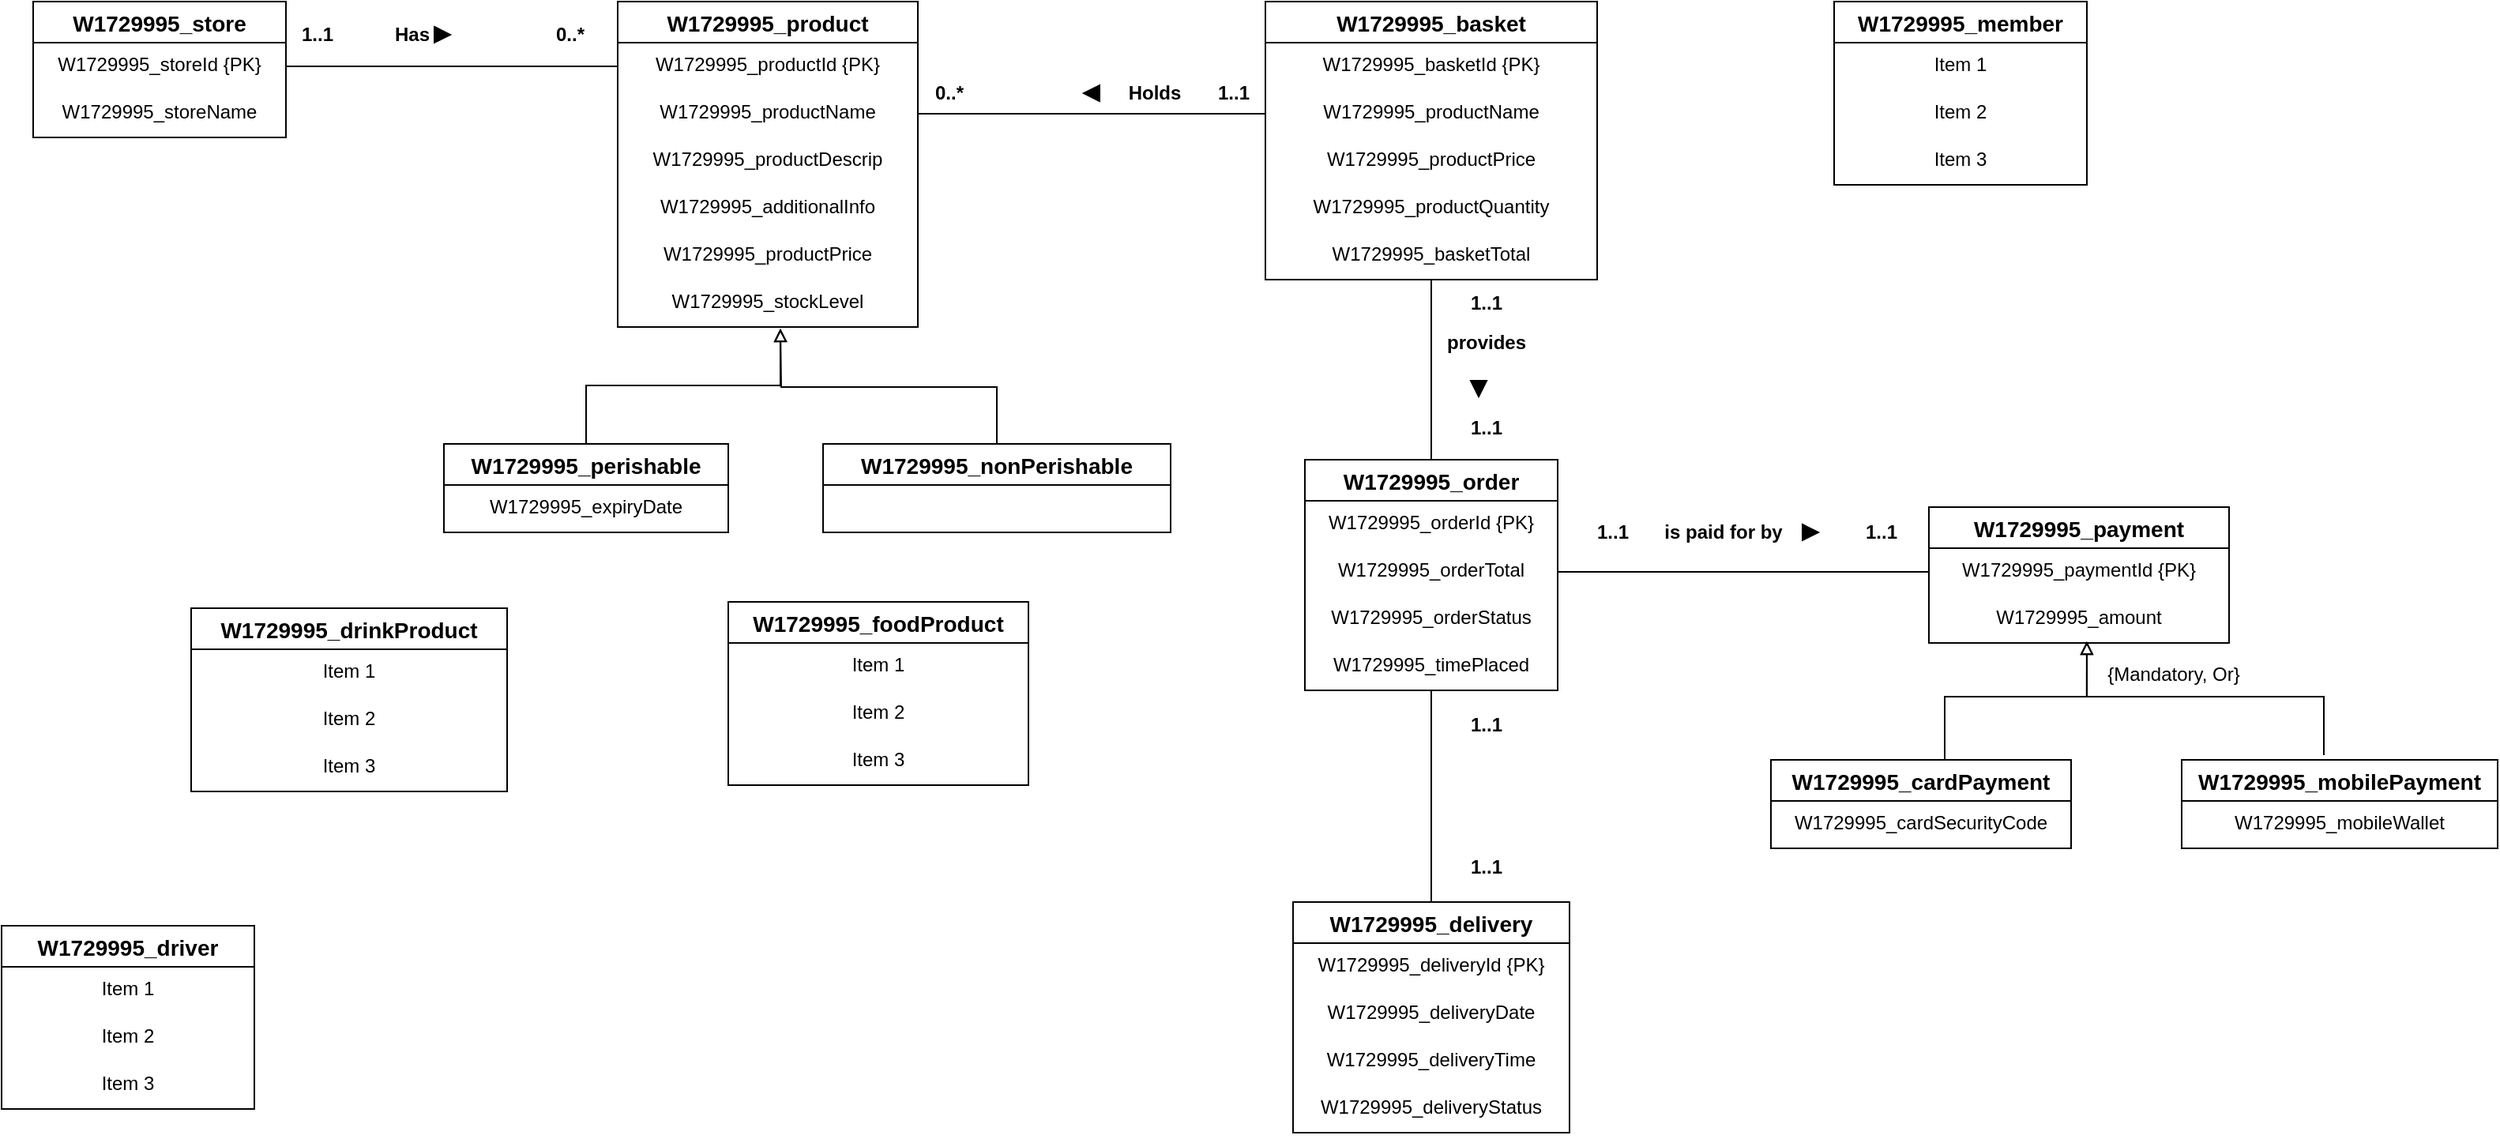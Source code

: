 <mxfile version="13.10.0" type="github">
  <diagram id="m76m9QoJ4NxbDagFgyK1" name="Page-2">
    <mxGraphModel dx="723" dy="403" grid="1" gridSize="10" guides="1" tooltips="1" connect="1" arrows="1" fold="1" page="1" pageScale="1" pageWidth="850" pageHeight="1100" math="0" shadow="0">
      <root>
        <mxCell id="Pl49buUNzvRzNFKVz_-r-0" />
        <mxCell id="Pl49buUNzvRzNFKVz_-r-1" parent="Pl49buUNzvRzNFKVz_-r-0" />
        <mxCell id="Pl49buUNzvRzNFKVz_-r-2" value="W1729995_store" style="swimlane;fontStyle=1;childLayout=stackLayout;horizontal=1;startSize=26;horizontalStack=0;resizeParent=1;resizeParentMax=0;resizeLast=0;collapsible=1;marginBottom=0;align=center;fontSize=14;" vertex="1" parent="Pl49buUNzvRzNFKVz_-r-1">
          <mxGeometry x="20" y="70" width="160" height="86" as="geometry" />
        </mxCell>
        <mxCell id="Pl49buUNzvRzNFKVz_-r-3" value="W1729995_storeId {PK}" style="text;strokeColor=none;fillColor=none;spacingLeft=4;spacingRight=4;overflow=hidden;rotatable=0;points=[[0,0.5],[1,0.5]];portConstraint=eastwest;fontSize=12;align=center;" vertex="1" parent="Pl49buUNzvRzNFKVz_-r-2">
          <mxGeometry y="26" width="160" height="30" as="geometry" />
        </mxCell>
        <mxCell id="Pl49buUNzvRzNFKVz_-r-4" value="W1729995_storeName" style="text;strokeColor=none;fillColor=none;spacingLeft=4;spacingRight=4;overflow=hidden;rotatable=0;points=[[0,0.5],[1,0.5]];portConstraint=eastwest;fontSize=12;align=center;" vertex="1" parent="Pl49buUNzvRzNFKVz_-r-2">
          <mxGeometry y="56" width="160" height="30" as="geometry" />
        </mxCell>
        <mxCell id="Pl49buUNzvRzNFKVz_-r-6" value="W1729995_member" style="swimlane;fontStyle=1;childLayout=stackLayout;horizontal=1;startSize=26;horizontalStack=0;resizeParent=1;resizeParentMax=0;resizeLast=0;collapsible=1;marginBottom=0;align=center;fontSize=14;" vertex="1" parent="Pl49buUNzvRzNFKVz_-r-1">
          <mxGeometry x="1160" y="70" width="160" height="116" as="geometry" />
        </mxCell>
        <mxCell id="Pl49buUNzvRzNFKVz_-r-7" value="Item 1" style="text;strokeColor=none;fillColor=none;spacingLeft=4;spacingRight=4;overflow=hidden;rotatable=0;points=[[0,0.5],[1,0.5]];portConstraint=eastwest;fontSize=12;align=center;" vertex="1" parent="Pl49buUNzvRzNFKVz_-r-6">
          <mxGeometry y="26" width="160" height="30" as="geometry" />
        </mxCell>
        <mxCell id="Pl49buUNzvRzNFKVz_-r-8" value="Item 2" style="text;strokeColor=none;fillColor=none;spacingLeft=4;spacingRight=4;overflow=hidden;rotatable=0;points=[[0,0.5],[1,0.5]];portConstraint=eastwest;fontSize=12;align=center;" vertex="1" parent="Pl49buUNzvRzNFKVz_-r-6">
          <mxGeometry y="56" width="160" height="30" as="geometry" />
        </mxCell>
        <mxCell id="Pl49buUNzvRzNFKVz_-r-9" value="Item 3" style="text;strokeColor=none;fillColor=none;spacingLeft=4;spacingRight=4;overflow=hidden;rotatable=0;points=[[0,0.5],[1,0.5]];portConstraint=eastwest;fontSize=12;align=center;" vertex="1" parent="Pl49buUNzvRzNFKVz_-r-6">
          <mxGeometry y="86" width="160" height="30" as="geometry" />
        </mxCell>
        <mxCell id="Pl49buUNzvRzNFKVz_-r-10" value="W1729995_product" style="swimlane;fontStyle=1;childLayout=stackLayout;horizontal=1;startSize=26;horizontalStack=0;resizeParent=1;resizeParentMax=0;resizeLast=0;collapsible=1;marginBottom=0;align=center;fontSize=14;" vertex="1" parent="Pl49buUNzvRzNFKVz_-r-1">
          <mxGeometry x="390" y="70" width="190" height="206" as="geometry" />
        </mxCell>
        <mxCell id="Pl49buUNzvRzNFKVz_-r-11" value="W1729995_productId {PK}" style="text;strokeColor=none;fillColor=none;spacingLeft=4;spacingRight=4;overflow=hidden;rotatable=0;points=[[0,0.5],[1,0.5]];portConstraint=eastwest;fontSize=12;align=center;" vertex="1" parent="Pl49buUNzvRzNFKVz_-r-10">
          <mxGeometry y="26" width="190" height="30" as="geometry" />
        </mxCell>
        <mxCell id="Pl49buUNzvRzNFKVz_-r-12" value="W1729995_productName" style="text;strokeColor=none;fillColor=none;spacingLeft=4;spacingRight=4;overflow=hidden;rotatable=0;points=[[0,0.5],[1,0.5]];portConstraint=eastwest;fontSize=12;align=center;" vertex="1" parent="Pl49buUNzvRzNFKVz_-r-10">
          <mxGeometry y="56" width="190" height="30" as="geometry" />
        </mxCell>
        <mxCell id="Pl49buUNzvRzNFKVz_-r-13" value="W1729995_productDescrip" style="text;strokeColor=none;fillColor=none;spacingLeft=4;spacingRight=4;overflow=hidden;rotatable=0;points=[[0,0.5],[1,0.5]];portConstraint=eastwest;fontSize=12;align=center;" vertex="1" parent="Pl49buUNzvRzNFKVz_-r-10">
          <mxGeometry y="86" width="190" height="30" as="geometry" />
        </mxCell>
        <mxCell id="GBrOP5z6cLJXMxU7LczB-0" value="W1729995_additionalInfo" style="text;strokeColor=none;fillColor=none;spacingLeft=4;spacingRight=4;overflow=hidden;rotatable=0;points=[[0,0.5],[1,0.5]];portConstraint=eastwest;fontSize=12;align=center;" vertex="1" parent="Pl49buUNzvRzNFKVz_-r-10">
          <mxGeometry y="116" width="190" height="30" as="geometry" />
        </mxCell>
        <mxCell id="GBrOP5z6cLJXMxU7LczB-1" value="W1729995_productPrice" style="text;strokeColor=none;fillColor=none;spacingLeft=4;spacingRight=4;overflow=hidden;rotatable=0;points=[[0,0.5],[1,0.5]];portConstraint=eastwest;fontSize=12;align=center;" vertex="1" parent="Pl49buUNzvRzNFKVz_-r-10">
          <mxGeometry y="146" width="190" height="30" as="geometry" />
        </mxCell>
        <mxCell id="GBrOP5z6cLJXMxU7LczB-2" value="W1729995_stockLevel" style="text;strokeColor=none;fillColor=none;spacingLeft=4;spacingRight=4;overflow=hidden;rotatable=0;points=[[0,0.5],[1,0.5]];portConstraint=eastwest;fontSize=12;align=center;" vertex="1" parent="Pl49buUNzvRzNFKVz_-r-10">
          <mxGeometry y="176" width="190" height="30" as="geometry" />
        </mxCell>
        <mxCell id="GBrOP5z6cLJXMxU7LczB-29" style="edgeStyle=orthogonalEdgeStyle;rounded=0;orthogonalLoop=1;jettySize=auto;html=1;entryX=0.5;entryY=1;entryDx=0;entryDy=0;entryPerimeter=0;endArrow=none;endFill=0;" edge="1" parent="Pl49buUNzvRzNFKVz_-r-1" source="Pl49buUNzvRzNFKVz_-r-14" target="GBrOP5z6cLJXMxU7LczB-26">
          <mxGeometry relative="1" as="geometry" />
        </mxCell>
        <mxCell id="GBrOP5z6cLJXMxU7LczB-45" style="edgeStyle=orthogonalEdgeStyle;rounded=0;orthogonalLoop=1;jettySize=auto;html=1;entryX=0.5;entryY=0;entryDx=0;entryDy=0;endArrow=none;endFill=0;" edge="1" parent="Pl49buUNzvRzNFKVz_-r-1" source="Pl49buUNzvRzNFKVz_-r-14" target="GBrOP5z6cLJXMxU7LczB-39">
          <mxGeometry relative="1" as="geometry" />
        </mxCell>
        <mxCell id="Pl49buUNzvRzNFKVz_-r-14" value="W1729995_order" style="swimlane;fontStyle=1;childLayout=stackLayout;horizontal=1;startSize=26;horizontalStack=0;resizeParent=1;resizeParentMax=0;resizeLast=0;collapsible=1;marginBottom=0;align=center;fontSize=14;" vertex="1" parent="Pl49buUNzvRzNFKVz_-r-1">
          <mxGeometry x="825" y="360" width="160" height="146" as="geometry" />
        </mxCell>
        <mxCell id="Pl49buUNzvRzNFKVz_-r-15" value="W1729995_orderId {PK}" style="text;strokeColor=none;fillColor=none;spacingLeft=4;spacingRight=4;overflow=hidden;rotatable=0;points=[[0,0.5],[1,0.5]];portConstraint=eastwest;fontSize=12;align=center;" vertex="1" parent="Pl49buUNzvRzNFKVz_-r-14">
          <mxGeometry y="26" width="160" height="30" as="geometry" />
        </mxCell>
        <mxCell id="Pl49buUNzvRzNFKVz_-r-16" value="W1729995_orderTotal" style="text;strokeColor=none;fillColor=none;spacingLeft=4;spacingRight=4;overflow=hidden;rotatable=0;points=[[0,0.5],[1,0.5]];portConstraint=eastwest;fontSize=12;align=center;" vertex="1" parent="Pl49buUNzvRzNFKVz_-r-14">
          <mxGeometry y="56" width="160" height="30" as="geometry" />
        </mxCell>
        <mxCell id="Pl49buUNzvRzNFKVz_-r-17" value="W1729995_orderStatus" style="text;strokeColor=none;fillColor=none;spacingLeft=4;spacingRight=4;overflow=hidden;rotatable=0;points=[[0,0.5],[1,0.5]];portConstraint=eastwest;fontSize=12;align=center;" vertex="1" parent="Pl49buUNzvRzNFKVz_-r-14">
          <mxGeometry y="86" width="160" height="30" as="geometry" />
        </mxCell>
        <mxCell id="GBrOP5z6cLJXMxU7LczB-27" value="W1729995_timePlaced" style="text;strokeColor=none;fillColor=none;spacingLeft=4;spacingRight=4;overflow=hidden;rotatable=0;points=[[0,0.5],[1,0.5]];portConstraint=eastwest;fontSize=12;align=center;" vertex="1" parent="Pl49buUNzvRzNFKVz_-r-14">
          <mxGeometry y="116" width="160" height="30" as="geometry" />
        </mxCell>
        <mxCell id="Pl49buUNzvRzNFKVz_-r-22" value="W1729995_payment" style="swimlane;fontStyle=1;childLayout=stackLayout;horizontal=1;startSize=26;horizontalStack=0;resizeParent=1;resizeParentMax=0;resizeLast=0;collapsible=1;marginBottom=0;align=center;fontSize=14;" vertex="1" parent="Pl49buUNzvRzNFKVz_-r-1">
          <mxGeometry x="1220" y="390" width="190" height="86" as="geometry" />
        </mxCell>
        <mxCell id="Pl49buUNzvRzNFKVz_-r-23" value="W1729995_paymentId {PK}" style="text;strokeColor=none;fillColor=none;spacingLeft=4;spacingRight=4;overflow=hidden;rotatable=0;points=[[0,0.5],[1,0.5]];portConstraint=eastwest;fontSize=12;align=center;" vertex="1" parent="Pl49buUNzvRzNFKVz_-r-22">
          <mxGeometry y="26" width="190" height="30" as="geometry" />
        </mxCell>
        <mxCell id="GBrOP5z6cLJXMxU7LczB-66" value="W1729995_amount" style="text;strokeColor=none;fillColor=none;spacingLeft=4;spacingRight=4;overflow=hidden;rotatable=0;points=[[0,0.5],[1,0.5]];portConstraint=eastwest;fontSize=12;align=center;" vertex="1" parent="Pl49buUNzvRzNFKVz_-r-22">
          <mxGeometry y="56" width="190" height="30" as="geometry" />
        </mxCell>
        <mxCell id="Pl49buUNzvRzNFKVz_-r-26" value="W1729995_driver" style="swimlane;fontStyle=1;childLayout=stackLayout;horizontal=1;startSize=26;horizontalStack=0;resizeParent=1;resizeParentMax=0;resizeLast=0;collapsible=1;marginBottom=0;align=center;fontSize=14;" vertex="1" parent="Pl49buUNzvRzNFKVz_-r-1">
          <mxGeometry y="655" width="160" height="116" as="geometry" />
        </mxCell>
        <mxCell id="Pl49buUNzvRzNFKVz_-r-27" value="Item 1" style="text;strokeColor=none;fillColor=none;spacingLeft=4;spacingRight=4;overflow=hidden;rotatable=0;points=[[0,0.5],[1,0.5]];portConstraint=eastwest;fontSize=12;align=center;" vertex="1" parent="Pl49buUNzvRzNFKVz_-r-26">
          <mxGeometry y="26" width="160" height="30" as="geometry" />
        </mxCell>
        <mxCell id="Pl49buUNzvRzNFKVz_-r-28" value="Item 2" style="text;strokeColor=none;fillColor=none;spacingLeft=4;spacingRight=4;overflow=hidden;rotatable=0;points=[[0,0.5],[1,0.5]];portConstraint=eastwest;fontSize=12;align=center;" vertex="1" parent="Pl49buUNzvRzNFKVz_-r-26">
          <mxGeometry y="56" width="160" height="30" as="geometry" />
        </mxCell>
        <mxCell id="Pl49buUNzvRzNFKVz_-r-29" value="Item 3" style="text;strokeColor=none;fillColor=none;spacingLeft=4;spacingRight=4;overflow=hidden;rotatable=0;points=[[0,0.5],[1,0.5]];portConstraint=eastwest;fontSize=12;align=center;" vertex="1" parent="Pl49buUNzvRzNFKVz_-r-26">
          <mxGeometry y="86" width="160" height="30" as="geometry" />
        </mxCell>
        <mxCell id="GBrOP5z6cLJXMxU7LczB-7" value="&lt;b&gt;1..1&lt;/b&gt;" style="text;html=1;strokeColor=none;fillColor=none;align=center;verticalAlign=middle;whiteSpace=wrap;rounded=0;" vertex="1" parent="Pl49buUNzvRzNFKVz_-r-1">
          <mxGeometry x="180" y="81" width="40" height="20" as="geometry" />
        </mxCell>
        <mxCell id="GBrOP5z6cLJXMxU7LczB-8" value="&lt;span&gt;&lt;b&gt;0..*&lt;/b&gt;&lt;/span&gt;" style="text;html=1;strokeColor=none;fillColor=none;align=center;verticalAlign=middle;whiteSpace=wrap;rounded=0;fontStyle=0" vertex="1" parent="Pl49buUNzvRzNFKVz_-r-1">
          <mxGeometry x="340" y="81" width="40" height="20" as="geometry" />
        </mxCell>
        <mxCell id="GBrOP5z6cLJXMxU7LczB-9" style="edgeStyle=orthogonalEdgeStyle;rounded=0;orthogonalLoop=1;jettySize=auto;html=1;entryX=0;entryY=0.5;entryDx=0;entryDy=0;endArrow=none;endFill=0;" edge="1" parent="Pl49buUNzvRzNFKVz_-r-1" source="Pl49buUNzvRzNFKVz_-r-3" target="Pl49buUNzvRzNFKVz_-r-11">
          <mxGeometry relative="1" as="geometry" />
        </mxCell>
        <mxCell id="GBrOP5z6cLJXMxU7LczB-10" value="&lt;b&gt;Has&lt;/b&gt;" style="text;html=1;strokeColor=none;fillColor=none;align=center;verticalAlign=middle;whiteSpace=wrap;rounded=0;" vertex="1" parent="Pl49buUNzvRzNFKVz_-r-1">
          <mxGeometry x="240" y="75.5" width="40" height="31" as="geometry" />
        </mxCell>
        <mxCell id="GBrOP5z6cLJXMxU7LczB-12" value="" style="triangle;whiteSpace=wrap;html=1;direction=south;fillColor=#000000;rotation=-90;" vertex="1" parent="Pl49buUNzvRzNFKVz_-r-1">
          <mxGeometry x="274" y="86" width="10" height="10" as="geometry" />
        </mxCell>
        <mxCell id="GBrOP5z6cLJXMxU7LczB-17" value="W1729995_basket" style="swimlane;fontStyle=1;childLayout=stackLayout;horizontal=1;startSize=26;horizontalStack=0;resizeParent=1;resizeParentMax=0;resizeLast=0;collapsible=1;marginBottom=0;align=center;fontSize=14;" vertex="1" parent="Pl49buUNzvRzNFKVz_-r-1">
          <mxGeometry x="800" y="70" width="210" height="176" as="geometry" />
        </mxCell>
        <mxCell id="GBrOP5z6cLJXMxU7LczB-18" value="W1729995_basketId {PK}" style="text;strokeColor=none;fillColor=none;spacingLeft=4;spacingRight=4;overflow=hidden;rotatable=0;points=[[0,0.5],[1,0.5]];portConstraint=eastwest;fontSize=12;align=center;fontStyle=0" vertex="1" parent="GBrOP5z6cLJXMxU7LczB-17">
          <mxGeometry y="26" width="210" height="30" as="geometry" />
        </mxCell>
        <mxCell id="GBrOP5z6cLJXMxU7LczB-19" value="W1729995_productName" style="text;strokeColor=none;fillColor=none;spacingLeft=4;spacingRight=4;overflow=hidden;rotatable=0;points=[[0,0.5],[1,0.5]];portConstraint=eastwest;fontSize=12;align=center;fontStyle=0" vertex="1" parent="GBrOP5z6cLJXMxU7LczB-17">
          <mxGeometry y="56" width="210" height="30" as="geometry" />
        </mxCell>
        <mxCell id="GBrOP5z6cLJXMxU7LczB-28" value="W1729995_productPrice" style="text;strokeColor=none;fillColor=none;spacingLeft=4;spacingRight=4;overflow=hidden;rotatable=0;points=[[0,0.5],[1,0.5]];portConstraint=eastwest;fontSize=12;align=center;" vertex="1" parent="GBrOP5z6cLJXMxU7LczB-17">
          <mxGeometry y="86" width="210" height="30" as="geometry" />
        </mxCell>
        <mxCell id="GBrOP5z6cLJXMxU7LczB-20" value="W1729995_productQuantity" style="text;strokeColor=none;fillColor=none;spacingLeft=4;spacingRight=4;overflow=hidden;rotatable=0;points=[[0,0.5],[1,0.5]];portConstraint=eastwest;fontSize=12;align=center;" vertex="1" parent="GBrOP5z6cLJXMxU7LczB-17">
          <mxGeometry y="116" width="210" height="30" as="geometry" />
        </mxCell>
        <mxCell id="GBrOP5z6cLJXMxU7LczB-26" value="W1729995_basketTotal" style="text;strokeColor=none;fillColor=none;spacingLeft=4;spacingRight=4;overflow=hidden;rotatable=0;points=[[0,0.5],[1,0.5]];portConstraint=eastwest;fontSize=12;align=center;" vertex="1" parent="GBrOP5z6cLJXMxU7LczB-17">
          <mxGeometry y="146" width="210" height="30" as="geometry" />
        </mxCell>
        <mxCell id="GBrOP5z6cLJXMxU7LczB-21" style="edgeStyle=orthogonalEdgeStyle;rounded=0;orthogonalLoop=1;jettySize=auto;html=1;entryX=1;entryY=0.5;entryDx=0;entryDy=0;endArrow=none;endFill=0;" edge="1" parent="Pl49buUNzvRzNFKVz_-r-1" source="GBrOP5z6cLJXMxU7LczB-19" target="Pl49buUNzvRzNFKVz_-r-12">
          <mxGeometry relative="1" as="geometry" />
        </mxCell>
        <mxCell id="GBrOP5z6cLJXMxU7LczB-22" value="&lt;b&gt;1..1&lt;/b&gt;" style="text;html=1;strokeColor=none;fillColor=none;align=center;verticalAlign=middle;whiteSpace=wrap;rounded=0;" vertex="1" parent="Pl49buUNzvRzNFKVz_-r-1">
          <mxGeometry x="760" y="118" width="40" height="20" as="geometry" />
        </mxCell>
        <mxCell id="GBrOP5z6cLJXMxU7LczB-23" value="&lt;b&gt;0..*&lt;/b&gt;" style="text;html=1;strokeColor=none;fillColor=none;align=center;verticalAlign=middle;whiteSpace=wrap;rounded=0;" vertex="1" parent="Pl49buUNzvRzNFKVz_-r-1">
          <mxGeometry x="580" y="118" width="40" height="20" as="geometry" />
        </mxCell>
        <mxCell id="GBrOP5z6cLJXMxU7LczB-24" value="&lt;b&gt;Holds&lt;/b&gt;" style="text;html=1;strokeColor=none;fillColor=none;align=center;verticalAlign=middle;whiteSpace=wrap;rounded=0;" vertex="1" parent="Pl49buUNzvRzNFKVz_-r-1">
          <mxGeometry x="710" y="118" width="40" height="20" as="geometry" />
        </mxCell>
        <mxCell id="GBrOP5z6cLJXMxU7LczB-25" value="" style="triangle;whiteSpace=wrap;html=1;direction=south;fillColor=#000000;rotation=90;" vertex="1" parent="Pl49buUNzvRzNFKVz_-r-1">
          <mxGeometry x="685" y="123" width="10" height="10" as="geometry" />
        </mxCell>
        <mxCell id="GBrOP5z6cLJXMxU7LczB-30" value="&lt;b&gt;1..1&lt;/b&gt;" style="text;html=1;strokeColor=none;fillColor=none;align=center;verticalAlign=middle;whiteSpace=wrap;rounded=0;" vertex="1" parent="Pl49buUNzvRzNFKVz_-r-1">
          <mxGeometry x="920" y="330" width="40" height="20" as="geometry" />
        </mxCell>
        <mxCell id="GBrOP5z6cLJXMxU7LczB-31" value="&lt;b&gt;1..1&lt;/b&gt;" style="text;html=1;strokeColor=none;fillColor=none;align=center;verticalAlign=middle;whiteSpace=wrap;rounded=0;" vertex="1" parent="Pl49buUNzvRzNFKVz_-r-1">
          <mxGeometry x="920" y="251" width="40" height="20" as="geometry" />
        </mxCell>
        <mxCell id="GBrOP5z6cLJXMxU7LczB-33" value="" style="triangle;whiteSpace=wrap;html=1;direction=south;fillColor=#000000;rotation=0;" vertex="1" parent="Pl49buUNzvRzNFKVz_-r-1">
          <mxGeometry x="930" y="310" width="10" height="10" as="geometry" />
        </mxCell>
        <mxCell id="GBrOP5z6cLJXMxU7LczB-38" value="&lt;b&gt;provides&lt;/b&gt;" style="text;html=1;strokeColor=none;fillColor=none;align=center;verticalAlign=middle;whiteSpace=wrap;rounded=0;" vertex="1" parent="Pl49buUNzvRzNFKVz_-r-1">
          <mxGeometry x="920" y="276" width="40" height="20" as="geometry" />
        </mxCell>
        <mxCell id="GBrOP5z6cLJXMxU7LczB-39" value="W1729995_delivery" style="swimlane;fontStyle=1;childLayout=stackLayout;horizontal=1;startSize=26;horizontalStack=0;resizeParent=1;resizeParentMax=0;resizeLast=0;collapsible=1;marginBottom=0;align=center;fontSize=14;" vertex="1" parent="Pl49buUNzvRzNFKVz_-r-1">
          <mxGeometry x="817.5" y="640" width="175" height="146" as="geometry" />
        </mxCell>
        <mxCell id="GBrOP5z6cLJXMxU7LczB-40" value="W1729995_deliveryId {PK}" style="text;strokeColor=none;fillColor=none;spacingLeft=4;spacingRight=4;overflow=hidden;rotatable=0;points=[[0,0.5],[1,0.5]];portConstraint=eastwest;fontSize=12;align=center;" vertex="1" parent="GBrOP5z6cLJXMxU7LczB-39">
          <mxGeometry y="26" width="175" height="30" as="geometry" />
        </mxCell>
        <mxCell id="GBrOP5z6cLJXMxU7LczB-41" value="W1729995_deliveryDate" style="text;strokeColor=none;fillColor=none;spacingLeft=4;spacingRight=4;overflow=hidden;rotatable=0;points=[[0,0.5],[1,0.5]];portConstraint=eastwest;fontSize=12;align=center;" vertex="1" parent="GBrOP5z6cLJXMxU7LczB-39">
          <mxGeometry y="56" width="175" height="30" as="geometry" />
        </mxCell>
        <mxCell id="GBrOP5z6cLJXMxU7LczB-42" value="W1729995_deliveryTime" style="text;strokeColor=none;fillColor=none;spacingLeft=4;spacingRight=4;overflow=hidden;rotatable=0;points=[[0,0.5],[1,0.5]];portConstraint=eastwest;fontSize=12;align=center;" vertex="1" parent="GBrOP5z6cLJXMxU7LczB-39">
          <mxGeometry y="86" width="175" height="30" as="geometry" />
        </mxCell>
        <mxCell id="GBrOP5z6cLJXMxU7LczB-43" value="W1729995_deliveryStatus" style="text;strokeColor=none;fillColor=none;spacingLeft=4;spacingRight=4;overflow=hidden;rotatable=0;points=[[0,0.5],[1,0.5]];portConstraint=eastwest;fontSize=12;align=center;" vertex="1" parent="GBrOP5z6cLJXMxU7LczB-39">
          <mxGeometry y="116" width="175" height="30" as="geometry" />
        </mxCell>
        <mxCell id="GBrOP5z6cLJXMxU7LczB-46" value="&lt;b&gt;1..1&lt;/b&gt;" style="text;html=1;strokeColor=none;fillColor=none;align=center;verticalAlign=middle;whiteSpace=wrap;rounded=0;" vertex="1" parent="Pl49buUNzvRzNFKVz_-r-1">
          <mxGeometry x="920" y="518" width="40" height="20" as="geometry" />
        </mxCell>
        <mxCell id="GBrOP5z6cLJXMxU7LczB-47" value="&lt;b&gt;1..1&lt;/b&gt;" style="text;html=1;strokeColor=none;fillColor=none;align=center;verticalAlign=middle;whiteSpace=wrap;rounded=0;" vertex="1" parent="Pl49buUNzvRzNFKVz_-r-1">
          <mxGeometry x="920" y="608" width="40" height="20" as="geometry" />
        </mxCell>
        <mxCell id="GBrOP5z6cLJXMxU7LczB-49" value="&lt;b&gt;1..1&lt;/b&gt;" style="text;html=1;strokeColor=none;fillColor=none;align=center;verticalAlign=middle;whiteSpace=wrap;rounded=0;" vertex="1" parent="Pl49buUNzvRzNFKVz_-r-1">
          <mxGeometry x="1000" y="396" width="40" height="20" as="geometry" />
        </mxCell>
        <mxCell id="GBrOP5z6cLJXMxU7LczB-50" value="&lt;b&gt;1..1&lt;/b&gt;" style="text;html=1;strokeColor=none;fillColor=none;align=center;verticalAlign=middle;whiteSpace=wrap;rounded=0;" vertex="1" parent="Pl49buUNzvRzNFKVz_-r-1">
          <mxGeometry x="1170" y="396" width="40" height="20" as="geometry" />
        </mxCell>
        <mxCell id="GBrOP5z6cLJXMxU7LczB-51" value="is paid for by" style="text;html=1;strokeColor=none;fillColor=none;align=center;verticalAlign=middle;whiteSpace=wrap;rounded=0;fontStyle=1" vertex="1" parent="Pl49buUNzvRzNFKVz_-r-1">
          <mxGeometry x="1050" y="396" width="80" height="20" as="geometry" />
        </mxCell>
        <mxCell id="GBrOP5z6cLJXMxU7LczB-53" value="" style="triangle;whiteSpace=wrap;html=1;direction=south;fillColor=#000000;rotation=-90;" vertex="1" parent="Pl49buUNzvRzNFKVz_-r-1">
          <mxGeometry x="1140" y="401" width="10" height="10" as="geometry" />
        </mxCell>
        <mxCell id="GBrOP5z6cLJXMxU7LczB-54" style="edgeStyle=orthogonalEdgeStyle;rounded=0;orthogonalLoop=1;jettySize=auto;html=1;entryX=0;entryY=0.5;entryDx=0;entryDy=0;endArrow=none;endFill=0;" edge="1" parent="Pl49buUNzvRzNFKVz_-r-1" source="Pl49buUNzvRzNFKVz_-r-16" target="Pl49buUNzvRzNFKVz_-r-23">
          <mxGeometry relative="1" as="geometry" />
        </mxCell>
        <mxCell id="GBrOP5z6cLJXMxU7LczB-55" value="W1729995_cardPayment" style="swimlane;fontStyle=1;childLayout=stackLayout;horizontal=1;startSize=26;horizontalStack=0;resizeParent=1;resizeParentMax=0;resizeLast=0;collapsible=1;marginBottom=0;align=center;fontSize=14;" vertex="1" parent="Pl49buUNzvRzNFKVz_-r-1">
          <mxGeometry x="1120" y="550" width="190" height="56" as="geometry" />
        </mxCell>
        <mxCell id="GBrOP5z6cLJXMxU7LczB-56" value="W1729995_cardSecurityCode" style="text;strokeColor=none;fillColor=none;spacingLeft=4;spacingRight=4;overflow=hidden;rotatable=0;points=[[0,0.5],[1,0.5]];portConstraint=eastwest;fontSize=12;align=center;" vertex="1" parent="GBrOP5z6cLJXMxU7LczB-55">
          <mxGeometry y="26" width="190" height="30" as="geometry" />
        </mxCell>
        <mxCell id="GBrOP5z6cLJXMxU7LczB-59" value="W1729995_mobilePayment" style="swimlane;fontStyle=1;childLayout=stackLayout;horizontal=1;startSize=26;horizontalStack=0;resizeParent=1;resizeParentMax=0;resizeLast=0;collapsible=1;marginBottom=0;align=center;fontSize=14;" vertex="1" parent="Pl49buUNzvRzNFKVz_-r-1">
          <mxGeometry x="1380" y="550" width="200" height="56" as="geometry" />
        </mxCell>
        <mxCell id="GBrOP5z6cLJXMxU7LczB-60" value="W1729995_mobileWallet" style="text;strokeColor=none;fillColor=none;spacingLeft=4;spacingRight=4;overflow=hidden;rotatable=0;points=[[0,0.5],[1,0.5]];portConstraint=eastwest;fontSize=12;align=center;" vertex="1" parent="GBrOP5z6cLJXMxU7LczB-59">
          <mxGeometry y="26" width="200" height="30" as="geometry" />
        </mxCell>
        <mxCell id="GBrOP5z6cLJXMxU7LczB-73" value="{Mandatory, Or}" style="text;html=1;strokeColor=none;fillColor=none;align=center;verticalAlign=middle;whiteSpace=wrap;rounded=0;" vertex="1" parent="Pl49buUNzvRzNFKVz_-r-1">
          <mxGeometry x="1330" y="486" width="90" height="20" as="geometry" />
        </mxCell>
        <mxCell id="GBrOP5z6cLJXMxU7LczB-80" value="W1729995_perishable" style="swimlane;fontStyle=1;childLayout=stackLayout;horizontal=1;startSize=26;horizontalStack=0;resizeParent=1;resizeParentMax=0;resizeLast=0;collapsible=1;marginBottom=0;align=center;fontSize=14;" vertex="1" parent="Pl49buUNzvRzNFKVz_-r-1">
          <mxGeometry x="280" y="350" width="180" height="56" as="geometry" />
        </mxCell>
        <mxCell id="GBrOP5z6cLJXMxU7LczB-81" value="W1729995_expiryDate" style="text;strokeColor=none;fillColor=none;spacingLeft=4;spacingRight=4;overflow=hidden;rotatable=0;points=[[0,0.5],[1,0.5]];portConstraint=eastwest;fontSize=12;fontStyle=0;align=center;" vertex="1" parent="GBrOP5z6cLJXMxU7LczB-80">
          <mxGeometry y="26" width="180" height="30" as="geometry" />
        </mxCell>
        <mxCell id="GBrOP5z6cLJXMxU7LczB-84" value="W1729995_nonPerishable" style="swimlane;fontStyle=1;childLayout=stackLayout;horizontal=1;startSize=26;horizontalStack=0;resizeParent=1;resizeParentMax=0;resizeLast=0;collapsible=1;marginBottom=0;align=center;fontSize=14;" vertex="1" parent="Pl49buUNzvRzNFKVz_-r-1">
          <mxGeometry x="520" y="350" width="220" height="56" as="geometry" />
        </mxCell>
        <mxCell id="GBrOP5z6cLJXMxU7LczB-90" value="" style="group" vertex="1" connectable="0" parent="Pl49buUNzvRzNFKVz_-r-1">
          <mxGeometry x="493" y="277" as="geometry" />
        </mxCell>
        <mxCell id="GBrOP5z6cLJXMxU7LczB-88" style="edgeStyle=orthogonalEdgeStyle;rounded=0;orthogonalLoop=1;jettySize=auto;html=1;entryX=0.542;entryY=1.033;entryDx=0;entryDy=0;entryPerimeter=0;endArrow=block;endFill=0;" edge="1" parent="GBrOP5z6cLJXMxU7LczB-90" source="GBrOP5z6cLJXMxU7LczB-80" target="GBrOP5z6cLJXMxU7LczB-2">
          <mxGeometry relative="1" as="geometry" />
        </mxCell>
        <mxCell id="GBrOP5z6cLJXMxU7LczB-89" style="edgeStyle=orthogonalEdgeStyle;rounded=0;orthogonalLoop=1;jettySize=auto;html=1;endArrow=block;endFill=0;exitX=0.5;exitY=0;exitDx=0;exitDy=0;" edge="1" parent="GBrOP5z6cLJXMxU7LczB-90" source="GBrOP5z6cLJXMxU7LczB-84">
          <mxGeometry relative="1" as="geometry">
            <mxPoint as="targetPoint" />
            <mxPoint x="90" y="140" as="sourcePoint" />
          </mxGeometry>
        </mxCell>
        <mxCell id="GBrOP5z6cLJXMxU7LczB-91" value="" style="group" vertex="1" connectable="0" parent="Pl49buUNzvRzNFKVz_-r-1">
          <mxGeometry x="1230" y="510" width="240" as="geometry" />
        </mxCell>
        <mxCell id="GBrOP5z6cLJXMxU7LczB-67" style="edgeStyle=orthogonalEdgeStyle;rounded=0;orthogonalLoop=1;jettySize=auto;html=1;entryX=0.526;entryY=0.967;entryDx=0;entryDy=0;entryPerimeter=0;endArrow=block;endFill=0;" edge="1" parent="GBrOP5z6cLJXMxU7LczB-91" source="GBrOP5z6cLJXMxU7LczB-55" target="GBrOP5z6cLJXMxU7LczB-66">
          <mxGeometry as="geometry">
            <Array as="points">
              <mxPoint />
              <mxPoint x="90" />
            </Array>
          </mxGeometry>
        </mxCell>
        <mxCell id="GBrOP5z6cLJXMxU7LczB-70" style="edgeStyle=orthogonalEdgeStyle;rounded=0;orthogonalLoop=1;jettySize=auto;html=1;endArrow=block;endFill=0;exitX=0.5;exitY=0;exitDx=0;exitDy=0;" edge="1" parent="GBrOP5z6cLJXMxU7LczB-91">
          <mxGeometry as="geometry">
            <mxPoint x="90" y="-35" as="targetPoint" />
            <mxPoint x="240" y="37" as="sourcePoint" />
            <Array as="points">
              <mxPoint x="240" />
              <mxPoint x="90" />
            </Array>
          </mxGeometry>
        </mxCell>
        <mxCell id="GBrOP5z6cLJXMxU7LczB-95" value="W1729995_drinkProduct" style="swimlane;fontStyle=1;childLayout=stackLayout;horizontal=1;startSize=26;horizontalStack=0;resizeParent=1;resizeParentMax=0;resizeLast=0;collapsible=1;marginBottom=0;align=center;fontSize=14;" vertex="1" parent="Pl49buUNzvRzNFKVz_-r-1">
          <mxGeometry x="120" y="454" width="200" height="116" as="geometry" />
        </mxCell>
        <mxCell id="GBrOP5z6cLJXMxU7LczB-96" value="Item 1" style="text;strokeColor=none;fillColor=none;spacingLeft=4;spacingRight=4;overflow=hidden;rotatable=0;points=[[0,0.5],[1,0.5]];portConstraint=eastwest;fontSize=12;align=center;" vertex="1" parent="GBrOP5z6cLJXMxU7LczB-95">
          <mxGeometry y="26" width="200" height="30" as="geometry" />
        </mxCell>
        <mxCell id="GBrOP5z6cLJXMxU7LczB-97" value="Item 2" style="text;strokeColor=none;fillColor=none;spacingLeft=4;spacingRight=4;overflow=hidden;rotatable=0;points=[[0,0.5],[1,0.5]];portConstraint=eastwest;fontSize=12;align=center;" vertex="1" parent="GBrOP5z6cLJXMxU7LczB-95">
          <mxGeometry y="56" width="200" height="30" as="geometry" />
        </mxCell>
        <mxCell id="GBrOP5z6cLJXMxU7LczB-98" value="Item 3" style="text;strokeColor=none;fillColor=none;spacingLeft=4;spacingRight=4;overflow=hidden;rotatable=0;points=[[0,0.5],[1,0.5]];portConstraint=eastwest;fontSize=12;align=center;" vertex="1" parent="GBrOP5z6cLJXMxU7LczB-95">
          <mxGeometry y="86" width="200" height="30" as="geometry" />
        </mxCell>
        <mxCell id="GBrOP5z6cLJXMxU7LczB-99" value="W1729995_foodProduct" style="swimlane;fontStyle=1;childLayout=stackLayout;horizontal=1;startSize=26;horizontalStack=0;resizeParent=1;resizeParentMax=0;resizeLast=0;collapsible=1;marginBottom=0;align=center;fontSize=14;" vertex="1" parent="Pl49buUNzvRzNFKVz_-r-1">
          <mxGeometry x="460" y="450" width="190" height="116" as="geometry" />
        </mxCell>
        <mxCell id="GBrOP5z6cLJXMxU7LczB-100" value="Item 1" style="text;strokeColor=none;fillColor=none;spacingLeft=4;spacingRight=4;overflow=hidden;rotatable=0;points=[[0,0.5],[1,0.5]];portConstraint=eastwest;fontSize=12;align=center;" vertex="1" parent="GBrOP5z6cLJXMxU7LczB-99">
          <mxGeometry y="26" width="190" height="30" as="geometry" />
        </mxCell>
        <mxCell id="GBrOP5z6cLJXMxU7LczB-101" value="Item 2" style="text;strokeColor=none;fillColor=none;spacingLeft=4;spacingRight=4;overflow=hidden;rotatable=0;points=[[0,0.5],[1,0.5]];portConstraint=eastwest;fontSize=12;align=center;" vertex="1" parent="GBrOP5z6cLJXMxU7LczB-99">
          <mxGeometry y="56" width="190" height="30" as="geometry" />
        </mxCell>
        <mxCell id="GBrOP5z6cLJXMxU7LczB-102" value="Item 3" style="text;strokeColor=none;fillColor=none;spacingLeft=4;spacingRight=4;overflow=hidden;rotatable=0;points=[[0,0.5],[1,0.5]];portConstraint=eastwest;fontSize=12;align=center;" vertex="1" parent="GBrOP5z6cLJXMxU7LczB-99">
          <mxGeometry y="86" width="190" height="30" as="geometry" />
        </mxCell>
      </root>
    </mxGraphModel>
  </diagram>
</mxfile>
